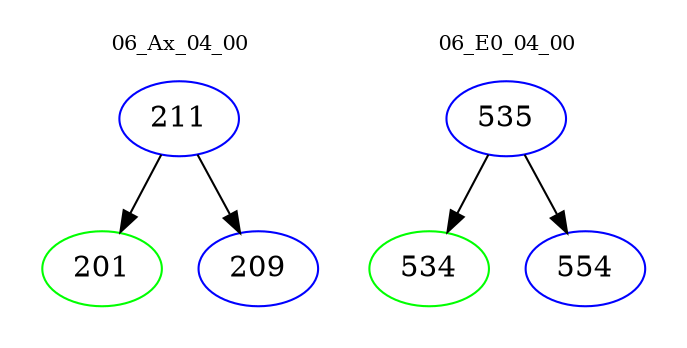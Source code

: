 digraph{
subgraph cluster_0 {
color = white
label = "06_Ax_04_00";
fontsize=10;
T0_211 [label="211", color="blue"]
T0_211 -> T0_201 [color="black"]
T0_201 [label="201", color="green"]
T0_211 -> T0_209 [color="black"]
T0_209 [label="209", color="blue"]
}
subgraph cluster_1 {
color = white
label = "06_E0_04_00";
fontsize=10;
T1_535 [label="535", color="blue"]
T1_535 -> T1_534 [color="black"]
T1_534 [label="534", color="green"]
T1_535 -> T1_554 [color="black"]
T1_554 [label="554", color="blue"]
}
}
